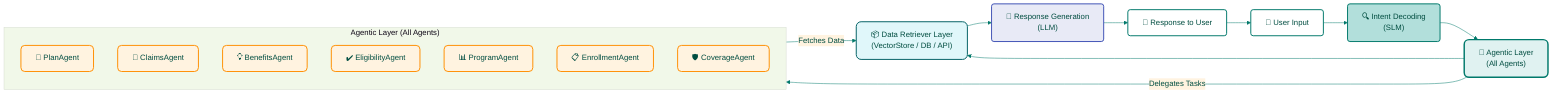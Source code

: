 %%{init: {
  'theme': 'base',
  'themeVariables': {
    'primaryColor': '#E0F2F1',
    'primaryTextColor': '#004D40',
    'primaryBorderColor': '#00796B',
    'lineColor': '#00796B',
    'secondaryColor': '#FFF3E0',
    'tertiaryColor': '#F1F8E9'
  }
}}%%

flowchart LR
    classDef default fill:#fff,stroke:#00796B,stroke-width:2px,rx:5,ry:5;
    classDef coordinator fill:#E0F2F1,stroke:#00796B,stroke-width:3px,rx:10,ry:10;
    classDef intent fill:#B2DFDB,stroke:#00796B,stroke-width:2px;
    classDef delegate fill:#FFF3E0,stroke:#FF8F00,stroke-width:2px,rx:8,ry:8;
    classDef llm fill:#E8EAF6,stroke:#3F51B5,stroke-width:2px,rx:5,ry:5;
    classDef api fill:#FCE4EC,stroke:#C2185B,stroke-width:2px,rx:5,ry:5;
    classDef process fill:#F1F8E9,stroke:#558B2F,stroke-width:2px,rx:5,ry:5;

    U["👤 User Input"]:::default --> I["🔍 Intent Decoding<br>(SLM)"]:::intent --> A["🤖 Agentic Layer<br>(All Agents)"]:::coordinator --> D["📦 Data Retriever Layer<br>(VectorStore / DB / API)"]:::process --> LLM["🧠 Response Generation<br>(LLM)"]:::llm --> R["💬 Response to User"]:::default --> U

    subgraph AgenticLayer ["Agentic Layer (All Agents)"]
        direction TB
        PlanAgent["📜 PlanAgent"]:::delegate
        ClaimsAgent["📝 ClaimsAgent"]:::delegate
        BenefitsAgent["💡 BenefitsAgent"]:::delegate
        EligibilityAgent["✔️ EligibilityAgent"]:::delegate
        ProgramAgent["📊 ProgramAgent"]:::delegate
        EnrollmentAgent["📋 EnrollmentAgent"]:::delegate
        CoverageAgent["🛡️ CoverageAgent"]:::delegate
    end

    A -->|Delegates Tasks| AgenticLayer
    AgenticLayer -->|Fetches Data| D

    style D fill:#E0F7FA,stroke:#006064,stroke-width:2px,rx:10,ry:10;